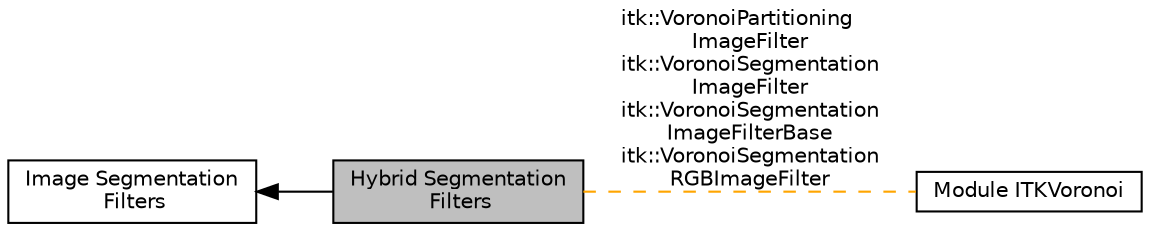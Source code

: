 digraph "Hybrid Segmentation Filters"
{
  edge [fontname="Helvetica",fontsize="10",labelfontname="Helvetica",labelfontsize="10"];
  node [fontname="Helvetica",fontsize="10",shape=box];
  rankdir=LR;
  Node1 [label="Hybrid Segmentation\l Filters",height=0.2,width=0.4,color="black", fillcolor="grey75", style="filled", fontcolor="black",tooltip=" "];
  Node3 [label="Module ITKVoronoi",height=0.2,width=0.4,color="black", fillcolor="white", style="filled",URL="$group__ITKVoronoi.html",tooltip=" "];
  Node2 [label="Image Segmentation\l Filters",height=0.2,width=0.4,color="black", fillcolor="white", style="filled",URL="$group__ImageSegmentation.html",tooltip=" "];
  Node2->Node1 [shape=plaintext, dir="back", style="solid"];
  Node1->Node3 [shape=plaintext, label="itk::VoronoiPartitioning\lImageFilter\nitk::VoronoiSegmentation\lImageFilter\nitk::VoronoiSegmentation\lImageFilterBase\nitk::VoronoiSegmentation\lRGBImageFilter", color="orange", dir="none", style="dashed"];
}
